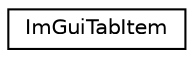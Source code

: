 digraph "Graphical Class Hierarchy"
{
 // LATEX_PDF_SIZE
  edge [fontname="Helvetica",fontsize="10",labelfontname="Helvetica",labelfontsize="10"];
  node [fontname="Helvetica",fontsize="10",shape=record];
  rankdir="LR";
  Node0 [label="ImGuiTabItem",height=0.2,width=0.4,color="black", fillcolor="white", style="filled",URL="$structImGuiTabItem.html",tooltip=" "];
}
